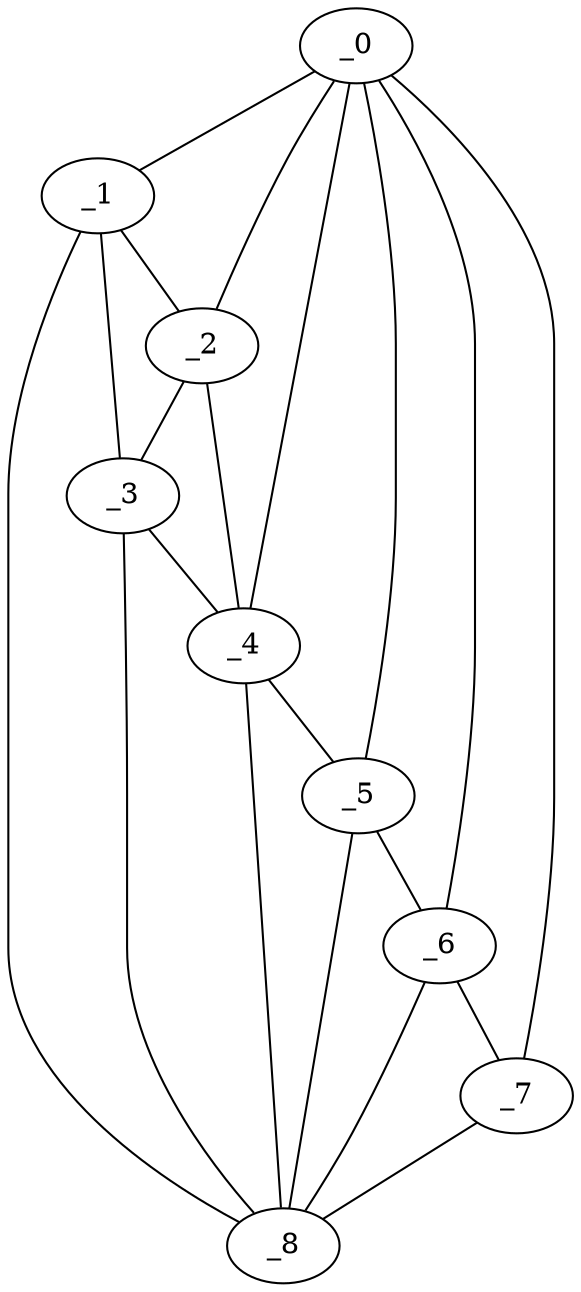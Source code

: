 graph "obj97__315.gxl" {
	_0	 [x=20,
		y=5];
	_1	 [x=86,
		y=6];
	_0 -- _1	 [valence=1];
	_2	 [x=89,
		y=17];
	_0 -- _2	 [valence=2];
	_4	 [x=93,
		y=24];
	_0 -- _4	 [valence=2];
	_5	 [x=98,
		y=51];
	_0 -- _5	 [valence=1];
	_6	 [x=101,
		y=67];
	_0 -- _6	 [valence=2];
	_7	 [x=102,
		y=72];
	_0 -- _7	 [valence=1];
	_1 -- _2	 [valence=1];
	_3	 [x=92,
		y=9];
	_1 -- _3	 [valence=2];
	_8	 [x=109,
		y=13];
	_1 -- _8	 [valence=1];
	_2 -- _3	 [valence=2];
	_2 -- _4	 [valence=1];
	_3 -- _4	 [valence=2];
	_3 -- _8	 [valence=2];
	_4 -- _5	 [valence=2];
	_4 -- _8	 [valence=2];
	_5 -- _6	 [valence=2];
	_5 -- _8	 [valence=1];
	_6 -- _7	 [valence=2];
	_6 -- _8	 [valence=2];
	_7 -- _8	 [valence=1];
}
